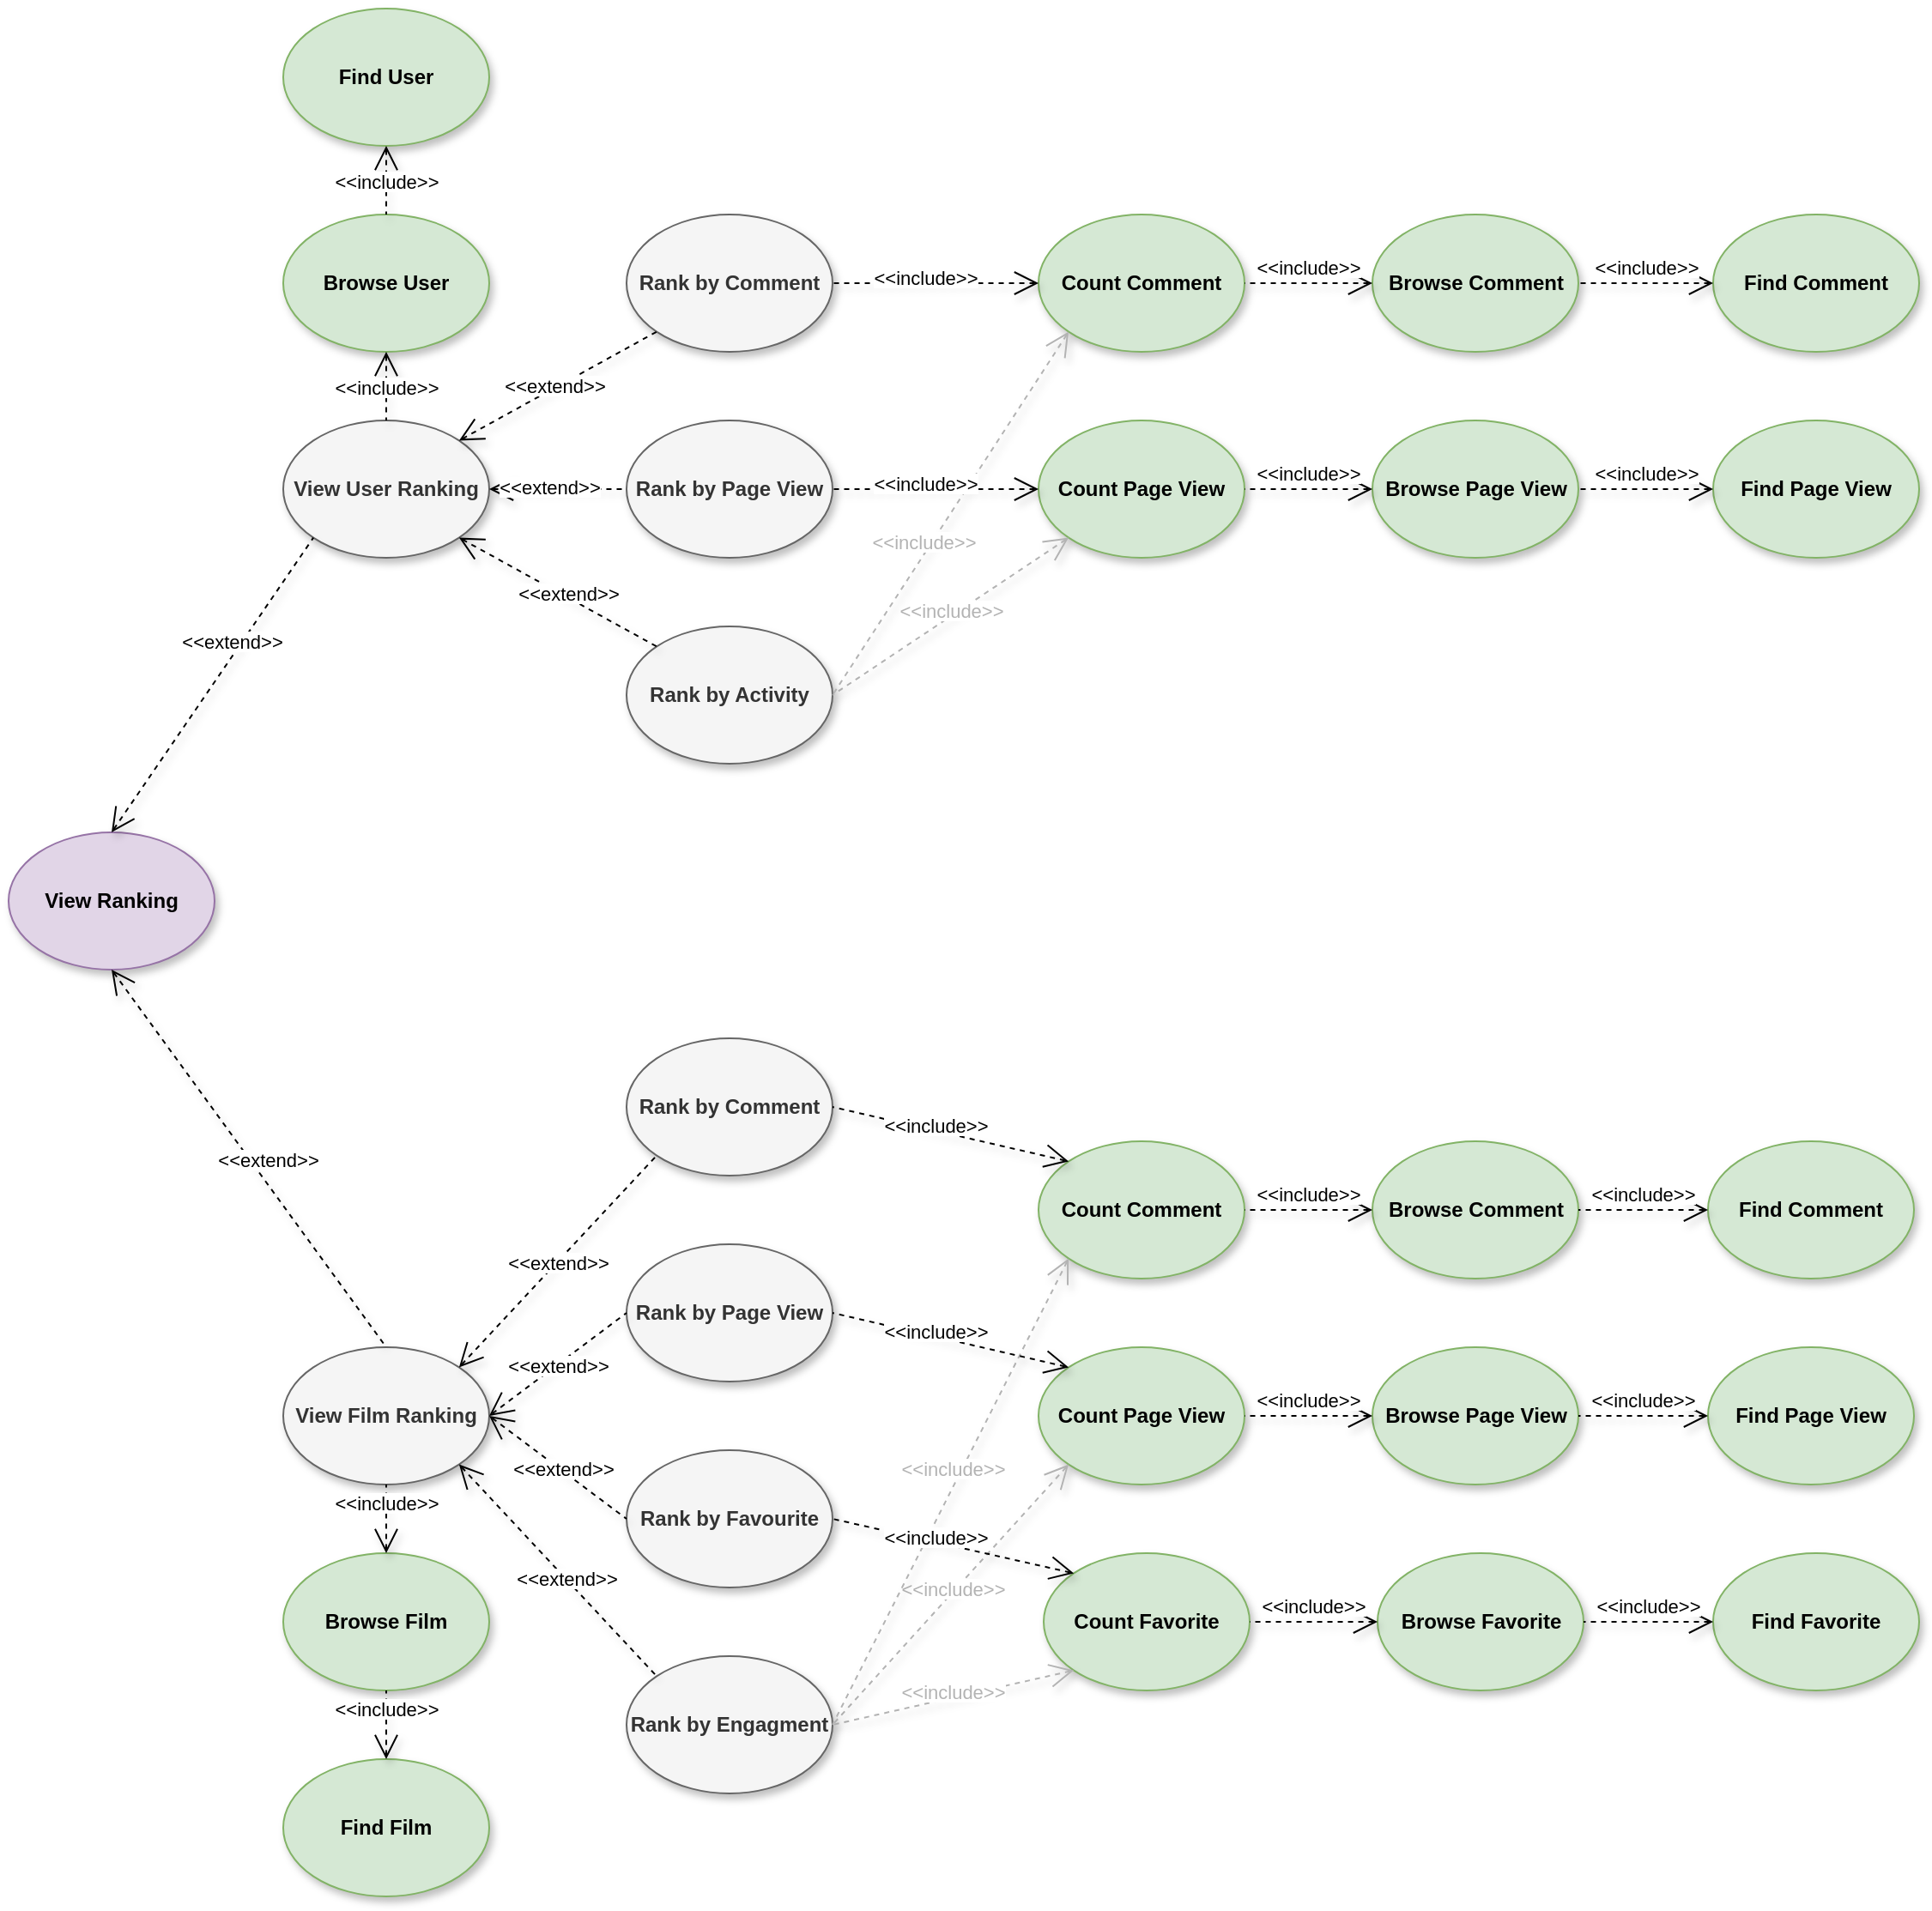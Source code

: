 <mxfile version="12.1.0" type="device" pages="1"><diagram id="BbvuW23b8s510joW4BoM" name="Pagina-1"><mxGraphModel dx="1819" dy="739" grid="1" gridSize="10" guides="1" tooltips="1" connect="1" arrows="1" fold="1" page="1" pageScale="1" pageWidth="827" pageHeight="1169" math="0" shadow="0"><root><mxCell id="0"/><mxCell id="1" parent="0"/><mxCell id="gbE8u1Lyj_9UGCvHLwwf-1" value="View Ranking" style="ellipse;whiteSpace=wrap;html=1;fontStyle=1;fillColor=#e1d5e7;strokeColor=#9673a6;shadow=1;" parent="1" vertex="1"><mxGeometry x="-460" y="512" width="120" height="80" as="geometry"/></mxCell><mxCell id="gbE8u1Lyj_9UGCvHLwwf-3" value="View Film Ranking" style="ellipse;whiteSpace=wrap;html=1;fontStyle=1;fillColor=#f5f5f5;strokeColor=#666666;shadow=1;fontColor=#333333;" parent="1" vertex="1"><mxGeometry x="-300" y="812" width="120" height="80" as="geometry"/></mxCell><mxCell id="gbE8u1Lyj_9UGCvHLwwf-4" value="Rank by Favourite" style="ellipse;whiteSpace=wrap;html=1;fontStyle=1;fillColor=#f5f5f5;strokeColor=#666666;shadow=1;fontColor=#333333;" parent="1" vertex="1"><mxGeometry x="-100" y="872" width="120" height="80" as="geometry"/></mxCell><mxCell id="gbE8u1Lyj_9UGCvHLwwf-5" value="Rank by Page View" style="ellipse;whiteSpace=wrap;html=1;fontStyle=1;fillColor=#f5f5f5;strokeColor=#666666;shadow=1;fontColor=#333333;" parent="1" vertex="1"><mxGeometry x="-100" y="752" width="120" height="80" as="geometry"/></mxCell><mxCell id="gbE8u1Lyj_9UGCvHLwwf-6" value="Rank by Comment" style="ellipse;whiteSpace=wrap;html=1;fontStyle=1;fillColor=#f5f5f5;strokeColor=#666666;shadow=1;fontColor=#333333;" parent="1" vertex="1"><mxGeometry x="-100" y="632" width="120" height="80" as="geometry"/></mxCell><mxCell id="gbE8u1Lyj_9UGCvHLwwf-7" value="Rank by Engagment" style="ellipse;whiteSpace=wrap;html=1;fontStyle=1;shadow=1;fillColor=#f5f5f5;strokeColor=#666666;fontColor=#333333;" parent="1" vertex="1"><mxGeometry x="-100" y="992" width="120" height="80" as="geometry"/></mxCell><mxCell id="gbE8u1Lyj_9UGCvHLwwf-8" value="Find Film" style="ellipse;whiteSpace=wrap;html=1;fontStyle=1;fillColor=#d5e8d4;strokeColor=#82b366;shadow=1;" parent="1" vertex="1"><mxGeometry x="-300" y="1052" width="120" height="80" as="geometry"/></mxCell><mxCell id="gbE8u1Lyj_9UGCvHLwwf-9" value="Count Comment" style="ellipse;whiteSpace=wrap;html=1;fontStyle=1;fillColor=#d5e8d4;strokeColor=#82b366;shadow=1;" parent="1" vertex="1"><mxGeometry x="140" y="692" width="120" height="80" as="geometry"/></mxCell><mxCell id="gbE8u1Lyj_9UGCvHLwwf-10" value="Count&amp;nbsp;Page View" style="ellipse;whiteSpace=wrap;html=1;fontStyle=1;fillColor=#d5e8d4;strokeColor=#82b366;shadow=1;" parent="1" vertex="1"><mxGeometry x="140" y="812" width="120" height="80" as="geometry"/></mxCell><mxCell id="gbE8u1Lyj_9UGCvHLwwf-11" value="Count&amp;nbsp;Favorite" style="ellipse;whiteSpace=wrap;html=1;fontStyle=1;fillColor=#d5e8d4;strokeColor=#82b366;shadow=1;" parent="1" vertex="1"><mxGeometry x="143" y="932" width="120" height="80" as="geometry"/></mxCell><mxCell id="gbE8u1Lyj_9UGCvHLwwf-12" value="Browse Film" style="ellipse;whiteSpace=wrap;html=1;fontStyle=1;fillColor=#d5e8d4;strokeColor=#82b366;shadow=1;" parent="1" vertex="1"><mxGeometry x="-300" y="932" width="120" height="80" as="geometry"/></mxCell><mxCell id="gbE8u1Lyj_9UGCvHLwwf-13" value="Browse Comment" style="ellipse;whiteSpace=wrap;html=1;fontStyle=1;fillColor=#d5e8d4;strokeColor=#82b366;shadow=1;" parent="1" vertex="1"><mxGeometry x="334.5" y="692" width="120" height="80" as="geometry"/></mxCell><mxCell id="gbE8u1Lyj_9UGCvHLwwf-14" value="Browse&amp;nbsp;Page View" style="ellipse;whiteSpace=wrap;html=1;fontStyle=1;fillColor=#d5e8d4;strokeColor=#82b366;shadow=1;" parent="1" vertex="1"><mxGeometry x="334.5" y="812" width="120" height="80" as="geometry"/></mxCell><mxCell id="gbE8u1Lyj_9UGCvHLwwf-15" value="Browse&amp;nbsp;Favorite" style="ellipse;whiteSpace=wrap;html=1;fontStyle=1;fillColor=#d5e8d4;strokeColor=#82b366;shadow=1;" parent="1" vertex="1"><mxGeometry x="337.5" y="932" width="120" height="80" as="geometry"/></mxCell><mxCell id="gbE8u1Lyj_9UGCvHLwwf-17" value="&lt;span style=&quot;background-color: rgb(255 , 255 , 255)&quot;&gt;&amp;lt;&amp;lt;include&amp;gt;&amp;gt;&lt;/span&gt;" style="edgeStyle=none;html=1;startArrow=open;endArrow=none;startSize=12;verticalAlign=bottom;dashed=1;labelBackgroundColor=none;entryX=0.5;entryY=1;entryDx=0;entryDy=0;shadow=1;exitX=0.5;exitY=0;exitDx=0;exitDy=0;" parent="1" source="gbE8u1Lyj_9UGCvHLwwf-12" target="gbE8u1Lyj_9UGCvHLwwf-3" edge="1"><mxGeometry width="160" relative="1" as="geometry"><mxPoint x="-396.5" y="1102" as="sourcePoint"/><mxPoint x="-396.5" y="942" as="targetPoint"/><mxPoint as="offset"/></mxGeometry></mxCell><mxCell id="gbE8u1Lyj_9UGCvHLwwf-18" value="&lt;span style=&quot;background-color: rgb(255 , 255 , 255)&quot;&gt;&amp;lt;&amp;lt;include&amp;gt;&amp;gt;&lt;/span&gt;" style="edgeStyle=none;html=1;startArrow=open;endArrow=none;startSize=12;verticalAlign=bottom;dashed=1;labelBackgroundColor=none;shadow=1;exitX=0.5;exitY=0;exitDx=0;exitDy=0;" parent="1" source="gbE8u1Lyj_9UGCvHLwwf-8" target="gbE8u1Lyj_9UGCvHLwwf-12" edge="1"><mxGeometry width="160" relative="1" as="geometry"><mxPoint x="-230" y="942" as="sourcePoint"/><mxPoint x="-240" y="1012" as="targetPoint"/><mxPoint as="offset"/></mxGeometry></mxCell><mxCell id="gbE8u1Lyj_9UGCvHLwwf-19" value="&lt;span style=&quot;background-color: rgb(255 , 255 , 255)&quot;&gt;&amp;lt;&amp;lt;extend&amp;gt;&amp;gt;&lt;/span&gt;" style="edgeStyle=none;html=1;startArrow=open;endArrow=none;startSize=12;verticalAlign=bottom;dashed=1;labelBackgroundColor=none;entryX=0.5;entryY=0;entryDx=0;entryDy=0;shadow=1;exitX=0.5;exitY=1;exitDx=0;exitDy=0;" parent="1" source="gbE8u1Lyj_9UGCvHLwwf-1" target="gbE8u1Lyj_9UGCvHLwwf-3" edge="1"><mxGeometry x="0.103" y="2" width="160" relative="1" as="geometry"><mxPoint x="-160" y="772" as="sourcePoint"/><mxPoint x="-200.5" y="632" as="targetPoint"/><mxPoint x="1" as="offset"/></mxGeometry></mxCell><mxCell id="gbE8u1Lyj_9UGCvHLwwf-20" value="&lt;span style=&quot;background-color: rgb(255 , 255 , 255)&quot;&gt;&amp;lt;&amp;lt;extend&amp;gt;&amp;gt;&lt;/span&gt;" style="edgeStyle=none;html=1;startArrow=open;endArrow=none;startSize=12;verticalAlign=bottom;dashed=1;labelBackgroundColor=none;entryX=0;entryY=1;entryDx=0;entryDy=0;shadow=1;exitX=1;exitY=0;exitDx=0;exitDy=0;" parent="1" source="gbE8u1Lyj_9UGCvHLwwf-3" target="gbE8u1Lyj_9UGCvHLwwf-6" edge="1"><mxGeometry x="-0.087" y="-7" width="160" relative="1" as="geometry"><mxPoint x="-390.0" y="602" as="sourcePoint"/><mxPoint x="-230.0" y="822" as="targetPoint"/><mxPoint as="offset"/></mxGeometry></mxCell><mxCell id="gbE8u1Lyj_9UGCvHLwwf-21" value="&lt;span style=&quot;background-color: rgb(255 , 255 , 255)&quot;&gt;&amp;lt;&amp;lt;extend&amp;gt;&amp;gt;&lt;/span&gt;" style="edgeStyle=none;html=1;startArrow=open;endArrow=none;startSize=12;verticalAlign=bottom;dashed=1;labelBackgroundColor=none;entryX=0;entryY=0.5;entryDx=0;entryDy=0;shadow=1;exitX=1;exitY=0.5;exitDx=0;exitDy=0;" parent="1" source="gbE8u1Lyj_9UGCvHLwwf-3" target="gbE8u1Lyj_9UGCvHLwwf-5" edge="1"><mxGeometry x="-0.12" y="-8" width="160" relative="1" as="geometry"><mxPoint x="-187.574" y="833.716" as="sourcePoint"/><mxPoint x="-90" y="682.0" as="targetPoint"/><mxPoint as="offset"/></mxGeometry></mxCell><mxCell id="gbE8u1Lyj_9UGCvHLwwf-22" value="&lt;span style=&quot;background-color: rgb(255 , 255 , 255)&quot;&gt;&amp;lt;&amp;lt;extend&amp;gt;&amp;gt;&lt;/span&gt;" style="edgeStyle=none;html=1;startArrow=open;endArrow=none;startSize=12;verticalAlign=bottom;dashed=1;labelBackgroundColor=none;entryX=0;entryY=0.5;entryDx=0;entryDy=0;shadow=1;exitX=1;exitY=0.5;exitDx=0;exitDy=0;" parent="1" source="gbE8u1Lyj_9UGCvHLwwf-3" target="gbE8u1Lyj_9UGCvHLwwf-4" edge="1"><mxGeometry x="0.16" y="-6" width="160" relative="1" as="geometry"><mxPoint x="-170" y="862" as="sourcePoint"/><mxPoint x="-90" y="802" as="targetPoint"/><mxPoint as="offset"/></mxGeometry></mxCell><mxCell id="gbE8u1Lyj_9UGCvHLwwf-23" value="&lt;span style=&quot;background-color: rgb(255 , 255 , 255)&quot;&gt;&amp;lt;&amp;lt;extend&amp;gt;&amp;gt;&lt;/span&gt;" style="edgeStyle=none;html=1;startArrow=open;endArrow=none;startSize=12;verticalAlign=bottom;dashed=1;labelBackgroundColor=none;entryX=0;entryY=0;entryDx=0;entryDy=0;shadow=1;exitX=1;exitY=1;exitDx=0;exitDy=0;" parent="1" source="gbE8u1Lyj_9UGCvHLwwf-3" target="gbE8u1Lyj_9UGCvHLwwf-7" edge="1"><mxGeometry x="0.16" y="-6" width="160" relative="1" as="geometry"><mxPoint x="-170" y="862" as="sourcePoint"/><mxPoint x="-90" y="922" as="targetPoint"/><mxPoint as="offset"/></mxGeometry></mxCell><mxCell id="gbE8u1Lyj_9UGCvHLwwf-24" value="&lt;span style=&quot;background-color: rgb(255 , 255 , 255)&quot;&gt;&lt;font color=&quot;#b3b3b3&quot;&gt;&amp;lt;&amp;lt;include&amp;gt;&amp;gt;&lt;/font&gt;&lt;/span&gt;" style="edgeStyle=none;html=1;startArrow=open;endArrow=none;startSize=12;verticalAlign=bottom;dashed=1;labelBackgroundColor=none;shadow=1;exitX=0;exitY=1;exitDx=0;exitDy=0;entryX=1;entryY=0.5;entryDx=0;entryDy=0;fillColor=#f5f5f5;strokeColor=#B3B3B3;" parent="1" source="gbE8u1Lyj_9UGCvHLwwf-11" target="gbE8u1Lyj_9UGCvHLwwf-7" edge="1"><mxGeometry x="0.022" y="6" width="160" relative="1" as="geometry"><mxPoint x="-230" y="1062" as="sourcePoint"/><mxPoint x="-230" y="1022" as="targetPoint"/><mxPoint as="offset"/></mxGeometry></mxCell><mxCell id="gbE8u1Lyj_9UGCvHLwwf-25" value="&lt;span style=&quot;background-color: rgb(255 , 255 , 255)&quot;&gt;&lt;font color=&quot;#b3b3b3&quot;&gt;&amp;lt;&amp;lt;include&amp;gt;&amp;gt;&lt;/font&gt;&lt;/span&gt;" style="edgeStyle=none;html=1;startArrow=open;endArrow=none;startSize=12;verticalAlign=bottom;dashed=1;labelBackgroundColor=none;shadow=1;exitX=0;exitY=1;exitDx=0;exitDy=0;entryX=1;entryY=0.5;entryDx=0;entryDy=0;fillColor=#f5f5f5;strokeColor=#B3B3B3;" parent="1" source="gbE8u1Lyj_9UGCvHLwwf-10" target="gbE8u1Lyj_9UGCvHLwwf-7" edge="1"><mxGeometry x="0.034" y="5" width="160" relative="1" as="geometry"><mxPoint x="153" y="982" as="sourcePoint"/><mxPoint x="30" y="1042" as="targetPoint"/><mxPoint as="offset"/></mxGeometry></mxCell><mxCell id="gbE8u1Lyj_9UGCvHLwwf-26" value="&lt;span style=&quot;background-color: rgb(255 , 255 , 255)&quot;&gt;&lt;font color=&quot;#b3b3b3&quot;&gt;&amp;lt;&amp;lt;include&amp;gt;&amp;gt;&lt;/font&gt;&lt;/span&gt;" style="edgeStyle=none;html=1;startArrow=open;endArrow=none;startSize=12;verticalAlign=bottom;dashed=1;labelBackgroundColor=none;shadow=1;exitX=0;exitY=1;exitDx=0;exitDy=0;entryX=1;entryY=0.5;entryDx=0;entryDy=0;fillColor=#f5f5f5;strokeColor=#B3B3B3;" parent="1" source="gbE8u1Lyj_9UGCvHLwwf-9" target="gbE8u1Lyj_9UGCvHLwwf-7" edge="1"><mxGeometry x="-0.028" y="-1" width="160" relative="1" as="geometry"><mxPoint x="150" y="862" as="sourcePoint"/><mxPoint x="30" y="1042" as="targetPoint"/><mxPoint as="offset"/></mxGeometry></mxCell><mxCell id="gbE8u1Lyj_9UGCvHLwwf-27" value="&lt;span style=&quot;background-color: rgb(255 , 255 , 255)&quot;&gt;&amp;lt;&amp;lt;include&amp;gt;&amp;gt;&lt;/span&gt;" style="edgeStyle=none;html=1;startArrow=open;endArrow=none;startSize=12;verticalAlign=bottom;dashed=1;labelBackgroundColor=none;shadow=1;exitX=0;exitY=0;exitDx=0;exitDy=0;entryX=1;entryY=0.5;entryDx=0;entryDy=0;" parent="1" source="gbE8u1Lyj_9UGCvHLwwf-11" target="gbE8u1Lyj_9UGCvHLwwf-4" edge="1"><mxGeometry x="0.127" y="6" width="160" relative="1" as="geometry"><mxPoint x="150" y="862" as="sourcePoint"/><mxPoint x="30" y="1042" as="targetPoint"/><mxPoint as="offset"/></mxGeometry></mxCell><mxCell id="gbE8u1Lyj_9UGCvHLwwf-28" value="&lt;span style=&quot;background-color: rgb(255 , 255 , 255)&quot;&gt;&amp;lt;&amp;lt;include&amp;gt;&amp;gt;&lt;/span&gt;" style="edgeStyle=none;html=1;startArrow=open;endArrow=none;startSize=12;verticalAlign=bottom;dashed=1;labelBackgroundColor=none;shadow=1;exitX=0;exitY=0;exitDx=0;exitDy=0;entryX=1;entryY=0.5;entryDx=0;entryDy=0;" parent="1" source="gbE8u1Lyj_9UGCvHLwwf-10" target="gbE8u1Lyj_9UGCvHLwwf-5" edge="1"><mxGeometry x="0.108" y="6" width="160" relative="1" as="geometry"><mxPoint x="170.574" y="953.716" as="sourcePoint"/><mxPoint x="30" y="922" as="targetPoint"/><mxPoint as="offset"/></mxGeometry></mxCell><mxCell id="gbE8u1Lyj_9UGCvHLwwf-29" value="&lt;span style=&quot;background-color: rgb(255 , 255 , 255)&quot;&gt;&amp;lt;&amp;lt;include&amp;gt;&amp;gt;&lt;/span&gt;" style="edgeStyle=none;html=1;startArrow=open;endArrow=none;startSize=12;verticalAlign=bottom;dashed=1;labelBackgroundColor=none;shadow=1;exitX=0;exitY=0;exitDx=0;exitDy=0;entryX=1;entryY=0.5;entryDx=0;entryDy=0;" parent="1" source="gbE8u1Lyj_9UGCvHLwwf-9" target="gbE8u1Lyj_9UGCvHLwwf-6" edge="1"><mxGeometry x="0.108" y="6" width="160" relative="1" as="geometry"><mxPoint x="167.574" y="833.716" as="sourcePoint"/><mxPoint x="30" y="802" as="targetPoint"/><mxPoint as="offset"/></mxGeometry></mxCell><mxCell id="gbE8u1Lyj_9UGCvHLwwf-30" value="&lt;span style=&quot;background-color: rgb(255 , 255 , 255)&quot;&gt;&amp;lt;&amp;lt;include&amp;gt;&amp;gt;&lt;/span&gt;" style="edgeStyle=none;html=1;startArrow=open;endArrow=none;startSize=12;verticalAlign=bottom;dashed=1;labelBackgroundColor=none;entryX=1;entryY=0.5;entryDx=0;entryDy=0;shadow=1;exitX=0;exitY=0.5;exitDx=0;exitDy=0;" parent="1" source="gbE8u1Lyj_9UGCvHLwwf-15" target="gbE8u1Lyj_9UGCvHLwwf-11" edge="1"><mxGeometry x="0.007" width="160" relative="1" as="geometry"><mxPoint x="511.333" y="1022" as="sourcePoint"/><mxPoint x="511.333" y="982" as="targetPoint"/><mxPoint as="offset"/></mxGeometry></mxCell><mxCell id="gbE8u1Lyj_9UGCvHLwwf-31" value="&lt;span style=&quot;background-color: rgb(255 , 255 , 255)&quot;&gt;&amp;lt;&amp;lt;include&amp;gt;&amp;gt;&lt;/span&gt;" style="edgeStyle=none;html=1;startArrow=open;endArrow=none;startSize=12;verticalAlign=bottom;dashed=1;labelBackgroundColor=none;entryX=1;entryY=0.5;entryDx=0;entryDy=0;shadow=1;" parent="1" source="gbE8u1Lyj_9UGCvHLwwf-14" target="gbE8u1Lyj_9UGCvHLwwf-10" edge="1"><mxGeometry x="0.007" width="160" relative="1" as="geometry"><mxPoint x="347.5" y="982" as="sourcePoint"/><mxPoint x="273.0" y="982" as="targetPoint"/><mxPoint as="offset"/></mxGeometry></mxCell><mxCell id="gbE8u1Lyj_9UGCvHLwwf-32" value="&lt;span style=&quot;background-color: rgb(255 , 255 , 255)&quot;&gt;&amp;lt;&amp;lt;include&amp;gt;&amp;gt;&lt;/span&gt;" style="edgeStyle=none;html=1;startArrow=open;endArrow=none;startSize=12;verticalAlign=bottom;dashed=1;labelBackgroundColor=none;entryX=1;entryY=0.5;entryDx=0;entryDy=0;shadow=1;exitX=0;exitY=0.5;exitDx=0;exitDy=0;" parent="1" source="gbE8u1Lyj_9UGCvHLwwf-13" target="gbE8u1Lyj_9UGCvHLwwf-9" edge="1"><mxGeometry x="0.007" width="160" relative="1" as="geometry"><mxPoint x="344.5" y="862" as="sourcePoint"/><mxPoint x="270" y="862" as="targetPoint"/><mxPoint as="offset"/></mxGeometry></mxCell><mxCell id="gbE8u1Lyj_9UGCvHLwwf-33" value="View User Ranking" style="ellipse;whiteSpace=wrap;html=1;fontStyle=1;fillColor=#f5f5f5;strokeColor=#666666;shadow=1;fontColor=#333333;" parent="1" vertex="1"><mxGeometry x="-300" y="272" width="120" height="80" as="geometry"/></mxCell><mxCell id="gbE8u1Lyj_9UGCvHLwwf-35" value="Rank by Page View" style="ellipse;whiteSpace=wrap;html=1;fontStyle=1;fillColor=#f5f5f5;strokeColor=#666666;shadow=1;fontColor=#333333;" parent="1" vertex="1"><mxGeometry x="-100" y="272" width="120" height="80" as="geometry"/></mxCell><mxCell id="gbE8u1Lyj_9UGCvHLwwf-36" value="Rank by Comment" style="ellipse;whiteSpace=wrap;html=1;fontStyle=1;fillColor=#f5f5f5;strokeColor=#666666;shadow=1;fontColor=#333333;" parent="1" vertex="1"><mxGeometry x="-100" y="152" width="120" height="80" as="geometry"/></mxCell><mxCell id="gbE8u1Lyj_9UGCvHLwwf-37" value="Rank by Activity" style="ellipse;whiteSpace=wrap;html=1;fontStyle=1;shadow=1;fillColor=#f5f5f5;strokeColor=#666666;fontColor=#333333;" parent="1" vertex="1"><mxGeometry x="-100" y="392" width="120" height="80" as="geometry"/></mxCell><mxCell id="gbE8u1Lyj_9UGCvHLwwf-38" value="Find User" style="ellipse;whiteSpace=wrap;html=1;fontStyle=1;fillColor=#d5e8d4;strokeColor=#82b366;shadow=1;" parent="1" vertex="1"><mxGeometry x="-300" y="32" width="120" height="80" as="geometry"/></mxCell><mxCell id="gbE8u1Lyj_9UGCvHLwwf-39" value="Count Comment" style="ellipse;whiteSpace=wrap;html=1;fontStyle=1;fillColor=#d5e8d4;strokeColor=#82b366;shadow=1;" parent="1" vertex="1"><mxGeometry x="140" y="152" width="120" height="80" as="geometry"/></mxCell><mxCell id="gbE8u1Lyj_9UGCvHLwwf-40" value="Count Page View" style="ellipse;whiteSpace=wrap;html=1;fontStyle=1;fillColor=#d5e8d4;strokeColor=#82b366;shadow=1;" parent="1" vertex="1"><mxGeometry x="140" y="272" width="120" height="80" as="geometry"/></mxCell><mxCell id="gbE8u1Lyj_9UGCvHLwwf-42" value="Browse User" style="ellipse;whiteSpace=wrap;html=1;fontStyle=1;fillColor=#d5e8d4;strokeColor=#82b366;shadow=1;" parent="1" vertex="1"><mxGeometry x="-300" y="152" width="120" height="80" as="geometry"/></mxCell><mxCell id="gbE8u1Lyj_9UGCvHLwwf-43" value="Browse Comment" style="ellipse;whiteSpace=wrap;html=1;fontStyle=1;fillColor=#d5e8d4;strokeColor=#82b366;shadow=1;" parent="1" vertex="1"><mxGeometry x="334.5" y="152" width="120" height="80" as="geometry"/></mxCell><mxCell id="gbE8u1Lyj_9UGCvHLwwf-44" value="Browse Page View" style="ellipse;whiteSpace=wrap;html=1;fontStyle=1;fillColor=#d5e8d4;strokeColor=#82b366;shadow=1;" parent="1" vertex="1"><mxGeometry x="334.5" y="272" width="120" height="80" as="geometry"/></mxCell><mxCell id="gbE8u1Lyj_9UGCvHLwwf-46" value="&lt;span style=&quot;background-color: rgb(255 , 255 , 255)&quot;&gt;&amp;lt;&amp;lt;include&amp;gt;&amp;gt;&lt;/span&gt;" style="edgeStyle=none;html=1;startArrow=open;endArrow=none;startSize=12;verticalAlign=bottom;dashed=1;labelBackgroundColor=none;shadow=1;" parent="1" source="gbE8u1Lyj_9UGCvHLwwf-42" edge="1"><mxGeometry x="0.5" width="160" relative="1" as="geometry"><mxPoint x="-240" y="222" as="sourcePoint"/><mxPoint x="-240" y="272" as="targetPoint"/><mxPoint as="offset"/></mxGeometry></mxCell><mxCell id="gbE8u1Lyj_9UGCvHLwwf-47" value="&lt;span style=&quot;background-color: rgb(255 , 255 , 255)&quot;&gt;&amp;lt;&amp;lt;include&amp;gt;&amp;gt;&lt;/span&gt;" style="edgeStyle=none;html=1;startArrow=open;endArrow=none;startSize=12;verticalAlign=bottom;dashed=1;labelBackgroundColor=none;shadow=1;exitX=0.5;exitY=1;exitDx=0;exitDy=0;" parent="1" source="gbE8u1Lyj_9UGCvHLwwf-38" target="gbE8u1Lyj_9UGCvHLwwf-42" edge="1"><mxGeometry x="0.5" width="160" relative="1" as="geometry"><mxPoint x="-239" y="112" as="sourcePoint"/><mxPoint x="-240" y="472" as="targetPoint"/><mxPoint as="offset"/></mxGeometry></mxCell><mxCell id="gbE8u1Lyj_9UGCvHLwwf-48" value="&lt;span style=&quot;background-color: rgb(255 , 255 , 255)&quot;&gt;&amp;lt;&amp;lt;extend&amp;gt;&amp;gt;&lt;/span&gt;" style="edgeStyle=none;html=1;startArrow=open;endArrow=none;startSize=12;verticalAlign=bottom;dashed=1;labelBackgroundColor=none;entryX=0;entryY=1;entryDx=0;entryDy=0;shadow=1;exitX=1;exitY=0;exitDx=0;exitDy=0;" parent="1" source="gbE8u1Lyj_9UGCvHLwwf-33" target="gbE8u1Lyj_9UGCvHLwwf-36" edge="1"><mxGeometry x="-0.087" y="-7" width="160" relative="1" as="geometry"><mxPoint x="-390.0" y="62" as="sourcePoint"/><mxPoint x="-230.0" y="282" as="targetPoint"/><mxPoint as="offset"/></mxGeometry></mxCell><mxCell id="gbE8u1Lyj_9UGCvHLwwf-49" value="&lt;span style=&quot;background-color: rgb(255 , 255 , 255)&quot;&gt;&amp;lt;&amp;lt;extend&amp;gt;&amp;gt;&lt;/span&gt;" style="edgeStyle=none;html=1;startArrow=open;endArrow=none;startSize=12;verticalAlign=bottom;dashed=1;labelBackgroundColor=none;entryX=0;entryY=0.5;entryDx=0;entryDy=0;shadow=1;exitX=1;exitY=0.5;exitDx=0;exitDy=0;" parent="1" source="gbE8u1Lyj_9UGCvHLwwf-33" target="gbE8u1Lyj_9UGCvHLwwf-35" edge="1"><mxGeometry x="-0.12" y="-8" width="160" relative="1" as="geometry"><mxPoint x="-187.574" y="293.716" as="sourcePoint"/><mxPoint x="-90" y="142.0" as="targetPoint"/><mxPoint as="offset"/></mxGeometry></mxCell><mxCell id="gbE8u1Lyj_9UGCvHLwwf-51" value="&lt;span style=&quot;background-color: rgb(255 , 255 , 255)&quot;&gt;&amp;lt;&amp;lt;extend&amp;gt;&amp;gt;&lt;/span&gt;" style="edgeStyle=none;html=1;startArrow=open;endArrow=none;startSize=12;verticalAlign=bottom;dashed=1;labelBackgroundColor=none;entryX=0;entryY=0;entryDx=0;entryDy=0;shadow=1;exitX=1;exitY=1;exitDx=0;exitDy=0;" parent="1" source="gbE8u1Lyj_9UGCvHLwwf-33" target="gbE8u1Lyj_9UGCvHLwwf-37" edge="1"><mxGeometry x="0.16" y="-6" width="160" relative="1" as="geometry"><mxPoint x="-170" y="322" as="sourcePoint"/><mxPoint x="-90" y="382" as="targetPoint"/><mxPoint as="offset"/></mxGeometry></mxCell><mxCell id="gbE8u1Lyj_9UGCvHLwwf-53" value="&lt;span style=&quot;background-color: rgb(255 , 255 , 255)&quot;&gt;&lt;font color=&quot;#b3b3b3&quot;&gt;&amp;lt;&amp;lt;include&amp;gt;&amp;gt;&lt;/font&gt;&lt;/span&gt;" style="edgeStyle=none;html=1;startArrow=open;endArrow=none;startSize=12;verticalAlign=bottom;dashed=1;labelBackgroundColor=none;shadow=1;exitX=0;exitY=1;exitDx=0;exitDy=0;entryX=1;entryY=0.5;entryDx=0;entryDy=0;fillColor=#f5f5f5;strokeColor=#B3B3B3;" parent="1" source="gbE8u1Lyj_9UGCvHLwwf-40" target="gbE8u1Lyj_9UGCvHLwwf-37" edge="1"><mxGeometry x="0.034" y="5" width="160" relative="1" as="geometry"><mxPoint x="153" y="442" as="sourcePoint"/><mxPoint x="30" y="502" as="targetPoint"/><mxPoint as="offset"/></mxGeometry></mxCell><mxCell id="gbE8u1Lyj_9UGCvHLwwf-54" value="&lt;span style=&quot;background-color: rgb(255 , 255 , 255)&quot;&gt;&lt;font color=&quot;#b3b3b3&quot;&gt;&amp;lt;&amp;lt;include&amp;gt;&amp;gt;&lt;/font&gt;&lt;/span&gt;" style="edgeStyle=none;html=1;startArrow=open;endArrow=none;startSize=12;verticalAlign=bottom;dashed=1;labelBackgroundColor=none;shadow=1;exitX=0;exitY=1;exitDx=0;exitDy=0;entryX=1;entryY=0.5;entryDx=0;entryDy=0;fillColor=#f5f5f5;strokeColor=#B3B3B3;" parent="1" source="gbE8u1Lyj_9UGCvHLwwf-39" target="gbE8u1Lyj_9UGCvHLwwf-37" edge="1"><mxGeometry x="0.24" y="1" width="160" relative="1" as="geometry"><mxPoint x="150" y="322" as="sourcePoint"/><mxPoint x="30" y="502" as="targetPoint"/><mxPoint as="offset"/></mxGeometry></mxCell><mxCell id="gbE8u1Lyj_9UGCvHLwwf-56" value="&lt;span style=&quot;background-color: rgb(255 , 255 , 255)&quot;&gt;&amp;lt;&amp;lt;include&amp;gt;&amp;gt;&lt;/span&gt;" style="edgeStyle=none;html=1;startArrow=open;endArrow=none;startSize=12;verticalAlign=bottom;dashed=1;labelBackgroundColor=none;shadow=1;exitX=0;exitY=0.5;exitDx=0;exitDy=0;entryX=1;entryY=0.5;entryDx=0;entryDy=0;" parent="1" source="gbE8u1Lyj_9UGCvHLwwf-40" target="gbE8u1Lyj_9UGCvHLwwf-35" edge="1"><mxGeometry x="0.108" y="6" width="160" relative="1" as="geometry"><mxPoint x="170.574" y="413.716" as="sourcePoint"/><mxPoint x="30" y="382" as="targetPoint"/><mxPoint as="offset"/></mxGeometry></mxCell><mxCell id="gbE8u1Lyj_9UGCvHLwwf-57" value="&lt;span style=&quot;background-color: rgb(255 , 255 , 255)&quot;&gt;&amp;lt;&amp;lt;include&amp;gt;&amp;gt;&lt;/span&gt;" style="edgeStyle=none;html=1;startArrow=open;endArrow=none;startSize=12;verticalAlign=bottom;dashed=1;labelBackgroundColor=none;shadow=1;exitX=0;exitY=0.5;exitDx=0;exitDy=0;entryX=1;entryY=0.5;entryDx=0;entryDy=0;" parent="1" source="gbE8u1Lyj_9UGCvHLwwf-39" target="gbE8u1Lyj_9UGCvHLwwf-36" edge="1"><mxGeometry x="0.108" y="6" width="160" relative="1" as="geometry"><mxPoint x="167.574" y="293.716" as="sourcePoint"/><mxPoint x="30" y="262" as="targetPoint"/><mxPoint as="offset"/></mxGeometry></mxCell><mxCell id="gbE8u1Lyj_9UGCvHLwwf-59" value="&lt;span style=&quot;background-color: rgb(255 , 255 , 255)&quot;&gt;&amp;lt;&amp;lt;include&amp;gt;&amp;gt;&lt;/span&gt;" style="edgeStyle=none;html=1;startArrow=open;endArrow=none;startSize=12;verticalAlign=bottom;dashed=1;labelBackgroundColor=none;entryX=1;entryY=0.5;entryDx=0;entryDy=0;shadow=1;" parent="1" source="gbE8u1Lyj_9UGCvHLwwf-44" target="gbE8u1Lyj_9UGCvHLwwf-40" edge="1"><mxGeometry x="0.007" width="160" relative="1" as="geometry"><mxPoint x="347.5" y="442" as="sourcePoint"/><mxPoint x="273.0" y="442" as="targetPoint"/><mxPoint as="offset"/></mxGeometry></mxCell><mxCell id="gbE8u1Lyj_9UGCvHLwwf-60" value="&lt;span style=&quot;background-color: rgb(255 , 255 , 255)&quot;&gt;&amp;lt;&amp;lt;include&amp;gt;&amp;gt;&lt;/span&gt;" style="edgeStyle=none;html=1;startArrow=open;endArrow=none;startSize=12;verticalAlign=bottom;dashed=1;labelBackgroundColor=none;entryX=1;entryY=0.5;entryDx=0;entryDy=0;shadow=1;exitX=0;exitY=0.5;exitDx=0;exitDy=0;" parent="1" source="gbE8u1Lyj_9UGCvHLwwf-43" target="gbE8u1Lyj_9UGCvHLwwf-39" edge="1"><mxGeometry x="0.007" width="160" relative="1" as="geometry"><mxPoint x="344.5" y="322" as="sourcePoint"/><mxPoint x="270" y="322" as="targetPoint"/><mxPoint as="offset"/></mxGeometry></mxCell><mxCell id="gbE8u1Lyj_9UGCvHLwwf-61" value="&lt;span style=&quot;background-color: rgb(255 , 255 , 255)&quot;&gt;&amp;lt;&amp;lt;extend&amp;gt;&amp;gt;&lt;/span&gt;" style="edgeStyle=none;html=1;startArrow=open;endArrow=none;startSize=12;verticalAlign=bottom;dashed=1;labelBackgroundColor=none;shadow=1;exitX=0.5;exitY=0;exitDx=0;exitDy=0;entryX=0;entryY=1;entryDx=0;entryDy=0;" parent="1" source="gbE8u1Lyj_9UGCvHLwwf-1" target="gbE8u1Lyj_9UGCvHLwwf-33" edge="1"><mxGeometry x="0.189" width="160" relative="1" as="geometry"><mxPoint x="-390" y="602.0" as="sourcePoint"/><mxPoint x="-420" y="380" as="targetPoint"/><mxPoint as="offset"/></mxGeometry></mxCell><mxCell id="HstmSkpfastRg-pTJVRU-1" value="Find Comment" style="ellipse;whiteSpace=wrap;html=1;fontStyle=1;fillColor=#d5e8d4;strokeColor=#82b366;shadow=1;" vertex="1" parent="1"><mxGeometry x="530" y="692" width="120" height="80" as="geometry"/></mxCell><mxCell id="HstmSkpfastRg-pTJVRU-2" value="Find Page View" style="ellipse;whiteSpace=wrap;html=1;fontStyle=1;fillColor=#d5e8d4;strokeColor=#82b366;shadow=1;" vertex="1" parent="1"><mxGeometry x="530" y="812" width="120" height="80" as="geometry"/></mxCell><mxCell id="HstmSkpfastRg-pTJVRU-3" value="Find Favorite" style="ellipse;whiteSpace=wrap;html=1;fontStyle=1;fillColor=#d5e8d4;strokeColor=#82b366;shadow=1;" vertex="1" parent="1"><mxGeometry x="533" y="932" width="120" height="80" as="geometry"/></mxCell><mxCell id="HstmSkpfastRg-pTJVRU-4" value="Find Comment" style="ellipse;whiteSpace=wrap;html=1;fontStyle=1;fillColor=#d5e8d4;strokeColor=#82b366;shadow=1;" vertex="1" parent="1"><mxGeometry x="533" y="152" width="120" height="80" as="geometry"/></mxCell><mxCell id="HstmSkpfastRg-pTJVRU-5" value="Find Page View" style="ellipse;whiteSpace=wrap;html=1;fontStyle=1;fillColor=#d5e8d4;strokeColor=#82b366;shadow=1;" vertex="1" parent="1"><mxGeometry x="533" y="272" width="120" height="80" as="geometry"/></mxCell><mxCell id="HstmSkpfastRg-pTJVRU-6" value="&lt;span style=&quot;background-color: rgb(255 , 255 , 255)&quot;&gt;&amp;lt;&amp;lt;include&amp;gt;&amp;gt;&lt;/span&gt;" style="edgeStyle=none;html=1;startArrow=open;endArrow=none;startSize=12;verticalAlign=bottom;dashed=1;labelBackgroundColor=none;entryX=1;entryY=0.5;entryDx=0;entryDy=0;shadow=1;" edge="1" parent="1" source="HstmSkpfastRg-pTJVRU-2" target="gbE8u1Lyj_9UGCvHLwwf-14"><mxGeometry x="0.007" width="160" relative="1" as="geometry"><mxPoint x="344.5" y="862" as="sourcePoint"/><mxPoint x="270.0" y="862" as="targetPoint"/><mxPoint as="offset"/></mxGeometry></mxCell><mxCell id="HstmSkpfastRg-pTJVRU-7" value="&lt;span style=&quot;background-color: rgb(255 , 255 , 255)&quot;&gt;&amp;lt;&amp;lt;include&amp;gt;&amp;gt;&lt;/span&gt;" style="edgeStyle=none;html=1;startArrow=open;endArrow=none;startSize=12;verticalAlign=bottom;dashed=1;labelBackgroundColor=none;entryX=1;entryY=0.5;entryDx=0;entryDy=0;shadow=1;" edge="1" parent="1" source="HstmSkpfastRg-pTJVRU-3" target="gbE8u1Lyj_9UGCvHLwwf-15"><mxGeometry x="0.007" width="160" relative="1" as="geometry"><mxPoint x="548" y="1011" as="sourcePoint"/><mxPoint x="472.5" y="1011" as="targetPoint"/><mxPoint as="offset"/></mxGeometry></mxCell><mxCell id="HstmSkpfastRg-pTJVRU-8" value="&lt;span style=&quot;background-color: rgb(255 , 255 , 255)&quot;&gt;&amp;lt;&amp;lt;include&amp;gt;&amp;gt;&lt;/span&gt;" style="edgeStyle=none;html=1;startArrow=open;endArrow=none;startSize=12;verticalAlign=bottom;dashed=1;labelBackgroundColor=none;entryX=1;entryY=0.5;entryDx=0;entryDy=0;shadow=1;exitX=0;exitY=0.5;exitDx=0;exitDy=0;" edge="1" parent="1" source="HstmSkpfastRg-pTJVRU-1" target="gbE8u1Lyj_9UGCvHLwwf-13"><mxGeometry x="0.007" width="160" relative="1" as="geometry"><mxPoint x="543" y="982" as="sourcePoint"/><mxPoint x="467.5" y="982" as="targetPoint"/><mxPoint as="offset"/></mxGeometry></mxCell><mxCell id="HstmSkpfastRg-pTJVRU-9" value="&lt;span style=&quot;background-color: rgb(255 , 255 , 255)&quot;&gt;&amp;lt;&amp;lt;include&amp;gt;&amp;gt;&lt;/span&gt;" style="edgeStyle=none;html=1;startArrow=open;endArrow=none;startSize=12;verticalAlign=bottom;dashed=1;labelBackgroundColor=none;entryX=1;entryY=0.5;entryDx=0;entryDy=0;shadow=1;exitX=0;exitY=0.5;exitDx=0;exitDy=0;" edge="1" parent="1" source="HstmSkpfastRg-pTJVRU-5" target="gbE8u1Lyj_9UGCvHLwwf-44"><mxGeometry x="0.007" width="160" relative="1" as="geometry"><mxPoint x="344.5" y="322" as="sourcePoint"/><mxPoint x="270" y="322" as="targetPoint"/><mxPoint as="offset"/></mxGeometry></mxCell><mxCell id="HstmSkpfastRg-pTJVRU-10" value="&lt;span style=&quot;background-color: rgb(255 , 255 , 255)&quot;&gt;&amp;lt;&amp;lt;include&amp;gt;&amp;gt;&lt;/span&gt;" style="edgeStyle=none;html=1;startArrow=open;endArrow=none;startSize=12;verticalAlign=bottom;dashed=1;labelBackgroundColor=none;entryX=1;entryY=0.5;entryDx=0;entryDy=0;shadow=1;" edge="1" parent="1" source="HstmSkpfastRg-pTJVRU-4" target="gbE8u1Lyj_9UGCvHLwwf-43"><mxGeometry x="0.007" width="160" relative="1" as="geometry"><mxPoint x="344.5" y="202" as="sourcePoint"/><mxPoint x="270" y="202" as="targetPoint"/><mxPoint as="offset"/></mxGeometry></mxCell></root></mxGraphModel></diagram></mxfile>